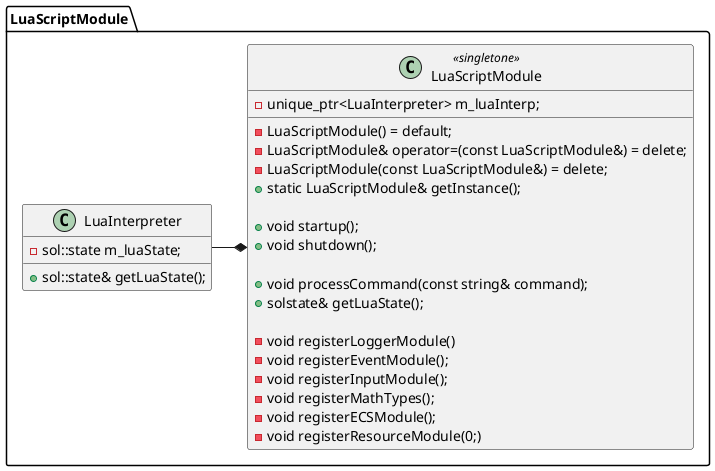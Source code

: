 @startuml
package LuaScriptModule
{
    class LuaInterpreter
    {
        -sol::state m_luaState;

        +sol::state& getLuaState();
    }

    class LuaScriptModule <<singletone>>
    {
        -LuaScriptModule() = default;
        -LuaScriptModule& operator=(const LuaScriptModule&) = delete;
        -LuaScriptModule(const LuaScriptModule&) = delete;

        -unique_ptr<LuaInterpreter> m_luaInterp;
        
        +static LuaScriptModule& getInstance();

        +void startup();
        +void shutdown();

        +void processCommand(const string& command);
        +solstate& getLuaState();

        -void registerLoggerModule()
        -void registerEventModule();
        -void registerInputModule();
        -void registerMathTypes();
        -void registerECSModule();
        -void registerResourceModule(0;)
    }

    LuaInterpreter -right-* LuaScriptModule
}
@enduml